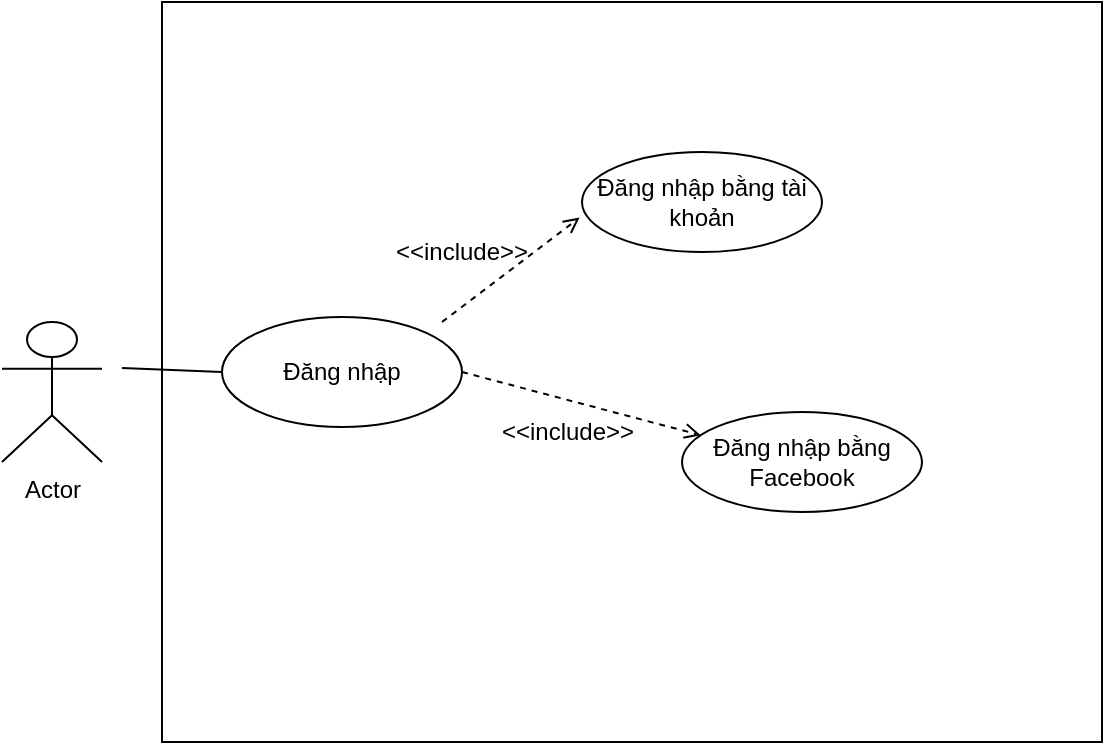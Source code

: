 <mxfile version="11.3.0" type="github" pages="1"><diagram id="iqSEjYIPbNtsM3Hj2IO1" name="Page-1"><mxGraphModel dx="976" dy="532" grid="1" gridSize="10" guides="1" tooltips="1" connect="1" arrows="1" fold="1" page="1" pageScale="1" pageWidth="827" pageHeight="1169" math="0" shadow="0"><root><mxCell id="0"/><mxCell id="1" parent="0"/><mxCell id="Fj8uV_Hu83YluBgMdimV-1" value="Actor" style="shape=umlActor;verticalLabelPosition=bottom;labelBackgroundColor=#ffffff;verticalAlign=top;html=1;outlineConnect=0;" vertex="1" parent="1"><mxGeometry x="150" y="240" width="50" height="70" as="geometry"/></mxCell><mxCell id="Fj8uV_Hu83YluBgMdimV-2" value="" style="rounded=0;whiteSpace=wrap;html=1;" vertex="1" parent="1"><mxGeometry x="230" y="80" width="470" height="370" as="geometry"/></mxCell><mxCell id="Fj8uV_Hu83YluBgMdimV-4" value="Đăng nhập" style="ellipse;whiteSpace=wrap;html=1;" vertex="1" parent="1"><mxGeometry x="260" y="237.5" width="120" height="55" as="geometry"/></mxCell><mxCell id="Fj8uV_Hu83YluBgMdimV-5" value="Đăng nhập bằng tài khoản" style="ellipse;whiteSpace=wrap;html=1;" vertex="1" parent="1"><mxGeometry x="440" y="155" width="120" height="50" as="geometry"/></mxCell><mxCell id="Fj8uV_Hu83YluBgMdimV-7" value="Đăng nhập bằng Facebook" style="ellipse;whiteSpace=wrap;html=1;" vertex="1" parent="1"><mxGeometry x="490" y="285" width="120" height="50" as="geometry"/></mxCell><mxCell id="Fj8uV_Hu83YluBgMdimV-8" value="" style="endArrow=none;html=1;entryX=0;entryY=0.5;entryDx=0;entryDy=0;" edge="1" parent="1" target="Fj8uV_Hu83YluBgMdimV-4"><mxGeometry width="50" height="50" relative="1" as="geometry"><mxPoint x="210" y="263" as="sourcePoint"/><mxPoint x="260" y="250" as="targetPoint"/></mxGeometry></mxCell><mxCell id="Fj8uV_Hu83YluBgMdimV-10" value="" style="endArrow=open;dashed=1;html=1;endFill=0;entryX=-0.01;entryY=0.656;entryDx=0;entryDy=0;entryPerimeter=0;" edge="1" parent="1" target="Fj8uV_Hu83YluBgMdimV-5"><mxGeometry width="50" height="50" relative="1" as="geometry"><mxPoint x="370" y="240" as="sourcePoint"/><mxPoint x="420" y="190" as="targetPoint"/></mxGeometry></mxCell><mxCell id="Fj8uV_Hu83YluBgMdimV-11" value="&amp;lt;&amp;lt;include&amp;gt;&amp;gt;" style="text;html=1;strokeColor=none;fillColor=none;align=center;verticalAlign=middle;whiteSpace=wrap;rounded=0;" vertex="1" parent="1"><mxGeometry x="360" y="195" width="40" height="20" as="geometry"/></mxCell><mxCell id="Fj8uV_Hu83YluBgMdimV-12" value="" style="endArrow=open;dashed=1;html=1;endFill=0;exitX=1;exitY=0.5;exitDx=0;exitDy=0;" edge="1" parent="1" source="Fj8uV_Hu83YluBgMdimV-4" target="Fj8uV_Hu83YluBgMdimV-7"><mxGeometry width="50" height="50" relative="1" as="geometry"><mxPoint x="410" y="320" as="sourcePoint"/><mxPoint x="460" y="270" as="targetPoint"/></mxGeometry></mxCell><mxCell id="Fj8uV_Hu83YluBgMdimV-13" value="&amp;lt;&amp;lt;include&amp;gt;&amp;gt;" style="text;html=1;strokeColor=none;fillColor=none;align=center;verticalAlign=middle;whiteSpace=wrap;rounded=0;" vertex="1" parent="1"><mxGeometry x="413" y="285" width="40" height="20" as="geometry"/></mxCell></root></mxGraphModel></diagram></mxfile>